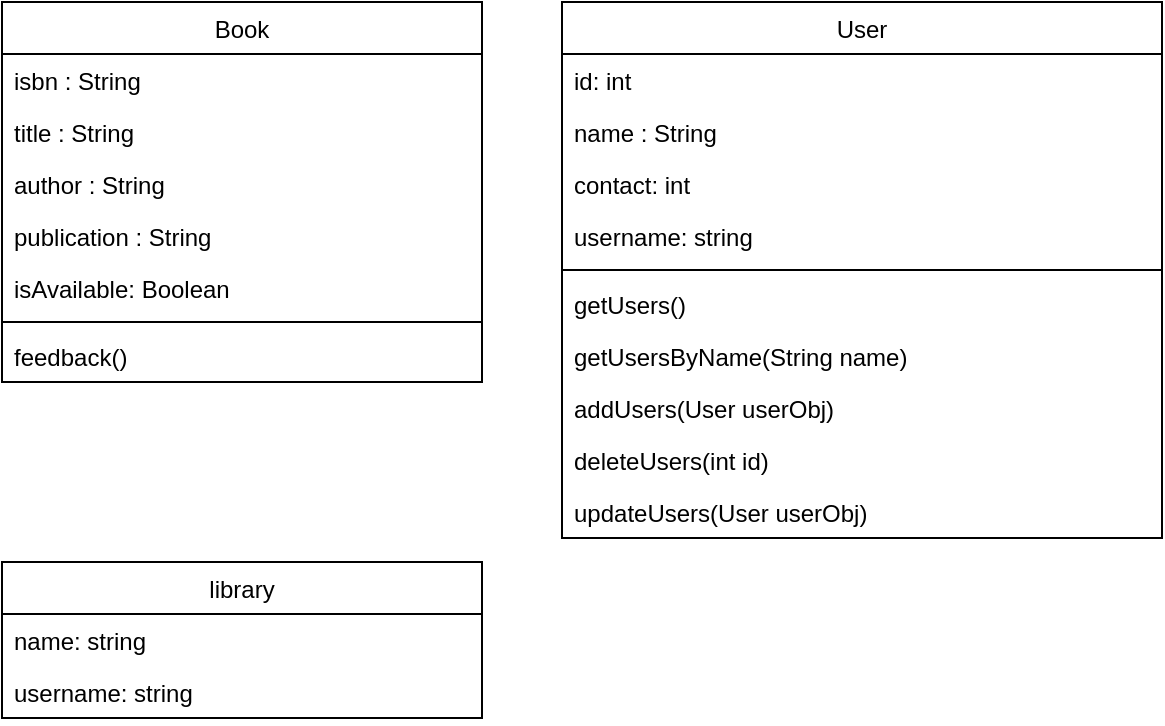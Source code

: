 <mxfile version="14.3.2" type="github">
  <diagram id="O7mkwy_6uzt8rdyxIY7Q" name="Page-1">
    <mxGraphModel dx="942" dy="659" grid="1" gridSize="10" guides="1" tooltips="1" connect="1" arrows="1" fold="1" page="1" pageScale="1" pageWidth="850" pageHeight="1100" math="0" shadow="0">
      <root>
        <mxCell id="0" />
        <mxCell id="1" parent="0" />
        <mxCell id="KnWwX9aga9OKNkmc2dXa-1" value="Book" style="swimlane;fontStyle=0;childLayout=stackLayout;horizontal=1;startSize=26;fillColor=none;horizontalStack=0;resizeParent=1;resizeParentMax=0;resizeLast=0;collapsible=1;marginBottom=0;" vertex="1" parent="1">
          <mxGeometry x="60" y="110" width="240" height="190" as="geometry" />
        </mxCell>
        <mxCell id="KnWwX9aga9OKNkmc2dXa-2" value="isbn : String" style="text;strokeColor=none;fillColor=none;align=left;verticalAlign=top;spacingLeft=4;spacingRight=4;overflow=hidden;rotatable=0;points=[[0,0.5],[1,0.5]];portConstraint=eastwest;" vertex="1" parent="KnWwX9aga9OKNkmc2dXa-1">
          <mxGeometry y="26" width="240" height="26" as="geometry" />
        </mxCell>
        <mxCell id="KnWwX9aga9OKNkmc2dXa-3" value="title : String" style="text;strokeColor=none;fillColor=none;align=left;verticalAlign=top;spacingLeft=4;spacingRight=4;overflow=hidden;rotatable=0;points=[[0,0.5],[1,0.5]];portConstraint=eastwest;" vertex="1" parent="KnWwX9aga9OKNkmc2dXa-1">
          <mxGeometry y="52" width="240" height="26" as="geometry" />
        </mxCell>
        <mxCell id="KnWwX9aga9OKNkmc2dXa-4" value="author : String" style="text;strokeColor=none;fillColor=none;align=left;verticalAlign=top;spacingLeft=4;spacingRight=4;overflow=hidden;rotatable=0;points=[[0,0.5],[1,0.5]];portConstraint=eastwest;" vertex="1" parent="KnWwX9aga9OKNkmc2dXa-1">
          <mxGeometry y="78" width="240" height="26" as="geometry" />
        </mxCell>
        <mxCell id="KnWwX9aga9OKNkmc2dXa-5" value="publication : String" style="text;strokeColor=none;fillColor=none;align=left;verticalAlign=top;spacingLeft=4;spacingRight=4;overflow=hidden;rotatable=0;points=[[0,0.5],[1,0.5]];portConstraint=eastwest;" vertex="1" parent="KnWwX9aga9OKNkmc2dXa-1">
          <mxGeometry y="104" width="240" height="26" as="geometry" />
        </mxCell>
        <mxCell id="KnWwX9aga9OKNkmc2dXa-35" value="isAvailable: Boolean" style="text;strokeColor=none;fillColor=none;align=left;verticalAlign=top;spacingLeft=4;spacingRight=4;overflow=hidden;rotatable=0;points=[[0,0.5],[1,0.5]];portConstraint=eastwest;" vertex="1" parent="KnWwX9aga9OKNkmc2dXa-1">
          <mxGeometry y="130" width="240" height="26" as="geometry" />
        </mxCell>
        <mxCell id="KnWwX9aga9OKNkmc2dXa-22" value="" style="line;strokeWidth=1;fillColor=none;align=left;verticalAlign=middle;spacingTop=-1;spacingLeft=3;spacingRight=3;rotatable=0;labelPosition=right;points=[];portConstraint=eastwest;" vertex="1" parent="KnWwX9aga9OKNkmc2dXa-1">
          <mxGeometry y="156" width="240" height="8" as="geometry" />
        </mxCell>
        <mxCell id="KnWwX9aga9OKNkmc2dXa-24" value="feedback()" style="text;strokeColor=none;fillColor=none;align=left;verticalAlign=top;spacingLeft=4;spacingRight=4;overflow=hidden;rotatable=0;points=[[0,0.5],[1,0.5]];portConstraint=eastwest;" vertex="1" parent="KnWwX9aga9OKNkmc2dXa-1">
          <mxGeometry y="164" width="240" height="26" as="geometry" />
        </mxCell>
        <mxCell id="KnWwX9aga9OKNkmc2dXa-6" value="User" style="swimlane;fontStyle=0;childLayout=stackLayout;horizontal=1;startSize=26;fillColor=none;horizontalStack=0;resizeParent=1;resizeParentMax=0;resizeLast=0;collapsible=1;marginBottom=0;" vertex="1" parent="1">
          <mxGeometry x="340" y="110" width="300" height="268" as="geometry" />
        </mxCell>
        <mxCell id="KnWwX9aga9OKNkmc2dXa-7" value="id: int" style="text;strokeColor=none;fillColor=none;align=left;verticalAlign=top;spacingLeft=4;spacingRight=4;overflow=hidden;rotatable=0;points=[[0,0.5],[1,0.5]];portConstraint=eastwest;" vertex="1" parent="KnWwX9aga9OKNkmc2dXa-6">
          <mxGeometry y="26" width="300" height="26" as="geometry" />
        </mxCell>
        <mxCell id="KnWwX9aga9OKNkmc2dXa-8" value="name : String" style="text;strokeColor=none;fillColor=none;align=left;verticalAlign=top;spacingLeft=4;spacingRight=4;overflow=hidden;rotatable=0;points=[[0,0.5],[1,0.5]];portConstraint=eastwest;" vertex="1" parent="KnWwX9aga9OKNkmc2dXa-6">
          <mxGeometry y="52" width="300" height="26" as="geometry" />
        </mxCell>
        <mxCell id="KnWwX9aga9OKNkmc2dXa-9" value="contact: int" style="text;strokeColor=none;fillColor=none;align=left;verticalAlign=top;spacingLeft=4;spacingRight=4;overflow=hidden;rotatable=0;points=[[0,0.5],[1,0.5]];portConstraint=eastwest;" vertex="1" parent="KnWwX9aga9OKNkmc2dXa-6">
          <mxGeometry y="78" width="300" height="26" as="geometry" />
        </mxCell>
        <mxCell id="KnWwX9aga9OKNkmc2dXa-14" value="username: string" style="text;strokeColor=none;fillColor=none;align=left;verticalAlign=top;spacingLeft=4;spacingRight=4;overflow=hidden;rotatable=0;points=[[0,0.5],[1,0.5]];portConstraint=eastwest;" vertex="1" parent="KnWwX9aga9OKNkmc2dXa-6">
          <mxGeometry y="104" width="300" height="26" as="geometry" />
        </mxCell>
        <mxCell id="KnWwX9aga9OKNkmc2dXa-30" value="" style="line;strokeWidth=1;fillColor=none;align=left;verticalAlign=middle;spacingTop=-1;spacingLeft=3;spacingRight=3;rotatable=0;labelPosition=right;points=[];portConstraint=eastwest;" vertex="1" parent="KnWwX9aga9OKNkmc2dXa-6">
          <mxGeometry y="130" width="300" height="8" as="geometry" />
        </mxCell>
        <mxCell id="KnWwX9aga9OKNkmc2dXa-29" value="getUsers()" style="text;strokeColor=none;fillColor=none;align=left;verticalAlign=top;spacingLeft=4;spacingRight=4;overflow=hidden;rotatable=0;points=[[0,0.5],[1,0.5]];portConstraint=eastwest;" vertex="1" parent="KnWwX9aga9OKNkmc2dXa-6">
          <mxGeometry y="138" width="300" height="26" as="geometry" />
        </mxCell>
        <mxCell id="KnWwX9aga9OKNkmc2dXa-31" value="getUsersByName(String name)" style="text;strokeColor=none;fillColor=none;align=left;verticalAlign=top;spacingLeft=4;spacingRight=4;overflow=hidden;rotatable=0;points=[[0,0.5],[1,0.5]];portConstraint=eastwest;" vertex="1" parent="KnWwX9aga9OKNkmc2dXa-6">
          <mxGeometry y="164" width="300" height="26" as="geometry" />
        </mxCell>
        <mxCell id="KnWwX9aga9OKNkmc2dXa-32" value="addUsers(User userObj)" style="text;strokeColor=none;fillColor=none;align=left;verticalAlign=top;spacingLeft=4;spacingRight=4;overflow=hidden;rotatable=0;points=[[0,0.5],[1,0.5]];portConstraint=eastwest;" vertex="1" parent="KnWwX9aga9OKNkmc2dXa-6">
          <mxGeometry y="190" width="300" height="26" as="geometry" />
        </mxCell>
        <mxCell id="KnWwX9aga9OKNkmc2dXa-33" value="deleteUsers(int id)" style="text;strokeColor=none;fillColor=none;align=left;verticalAlign=top;spacingLeft=4;spacingRight=4;overflow=hidden;rotatable=0;points=[[0,0.5],[1,0.5]];portConstraint=eastwest;" vertex="1" parent="KnWwX9aga9OKNkmc2dXa-6">
          <mxGeometry y="216" width="300" height="26" as="geometry" />
        </mxCell>
        <mxCell id="KnWwX9aga9OKNkmc2dXa-34" value="updateUsers(User userObj)" style="text;strokeColor=none;fillColor=none;align=left;verticalAlign=top;spacingLeft=4;spacingRight=4;overflow=hidden;rotatable=0;points=[[0,0.5],[1,0.5]];portConstraint=eastwest;" vertex="1" parent="KnWwX9aga9OKNkmc2dXa-6">
          <mxGeometry y="242" width="300" height="26" as="geometry" />
        </mxCell>
        <mxCell id="KnWwX9aga9OKNkmc2dXa-10" value="library" style="swimlane;fontStyle=0;childLayout=stackLayout;horizontal=1;startSize=26;fillColor=none;horizontalStack=0;resizeParent=1;resizeParentMax=0;resizeLast=0;collapsible=1;marginBottom=0;" vertex="1" parent="1">
          <mxGeometry x="60" y="390" width="240" height="78" as="geometry" />
        </mxCell>
        <mxCell id="KnWwX9aga9OKNkmc2dXa-11" value="name: string" style="text;strokeColor=none;fillColor=none;align=left;verticalAlign=top;spacingLeft=4;spacingRight=4;overflow=hidden;rotatable=0;points=[[0,0.5],[1,0.5]];portConstraint=eastwest;" vertex="1" parent="KnWwX9aga9OKNkmc2dXa-10">
          <mxGeometry y="26" width="240" height="26" as="geometry" />
        </mxCell>
        <mxCell id="KnWwX9aga9OKNkmc2dXa-12" value="username: string" style="text;strokeColor=none;fillColor=none;align=left;verticalAlign=top;spacingLeft=4;spacingRight=4;overflow=hidden;rotatable=0;points=[[0,0.5],[1,0.5]];portConstraint=eastwest;" vertex="1" parent="KnWwX9aga9OKNkmc2dXa-10">
          <mxGeometry y="52" width="240" height="26" as="geometry" />
        </mxCell>
      </root>
    </mxGraphModel>
  </diagram>
</mxfile>
